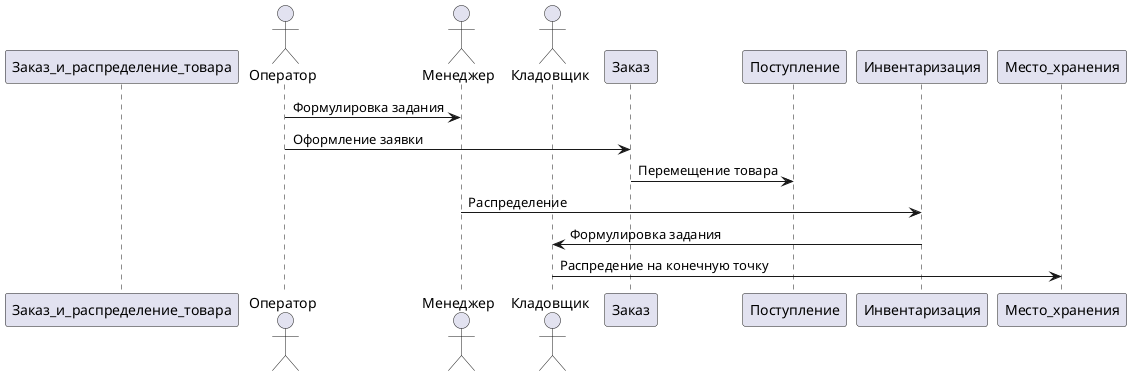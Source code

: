 @startuml
participant Заказ_и_распределение_товара as Foo
actor       Оператор    as Foo1
actor       Менеджер    as Foo6
actor       Кладовщик   as Foo7
participant    Заказ    as Foo2
participant    Поступление     as Foo3
participant    Инвентаризация  as Foo4
participant    Место_хранения  as Foo5
Foo1 -> Foo6 : Формулировка задания
Foo1 -> Foo2 : Оформление заявки
Foo2 -> Foo3 : Перемещение товара
Foo6 -> Foo4 : Распределение
Foo4 -> Foo7 : Формулировка задания
Foo7 -> Foo5 : Распредение на конечную точку
@enduml

@startuml
actor Оператор
actor Менеджер
actor Кладовщик
node ПК_оператора
node ПК_менеджера
node ПК_кладовщика

database ИС_склада
Оператор -- ПК_оператора: Вход на платформу
Менеджер -- ПК_менеджера: Вход на платформу
Кладовщик -- ПК_кладовщика: Вход на платформу
ПК_оператора -- ИС_склада: Оформление заявки
ПК_менеджера -- ИС_склада: Формулировка задания
ПК_оператора -- ПК_менеджера: Детали заявки
ПК_кладовщика -- ИС_склада: Детали заказа
@enduml